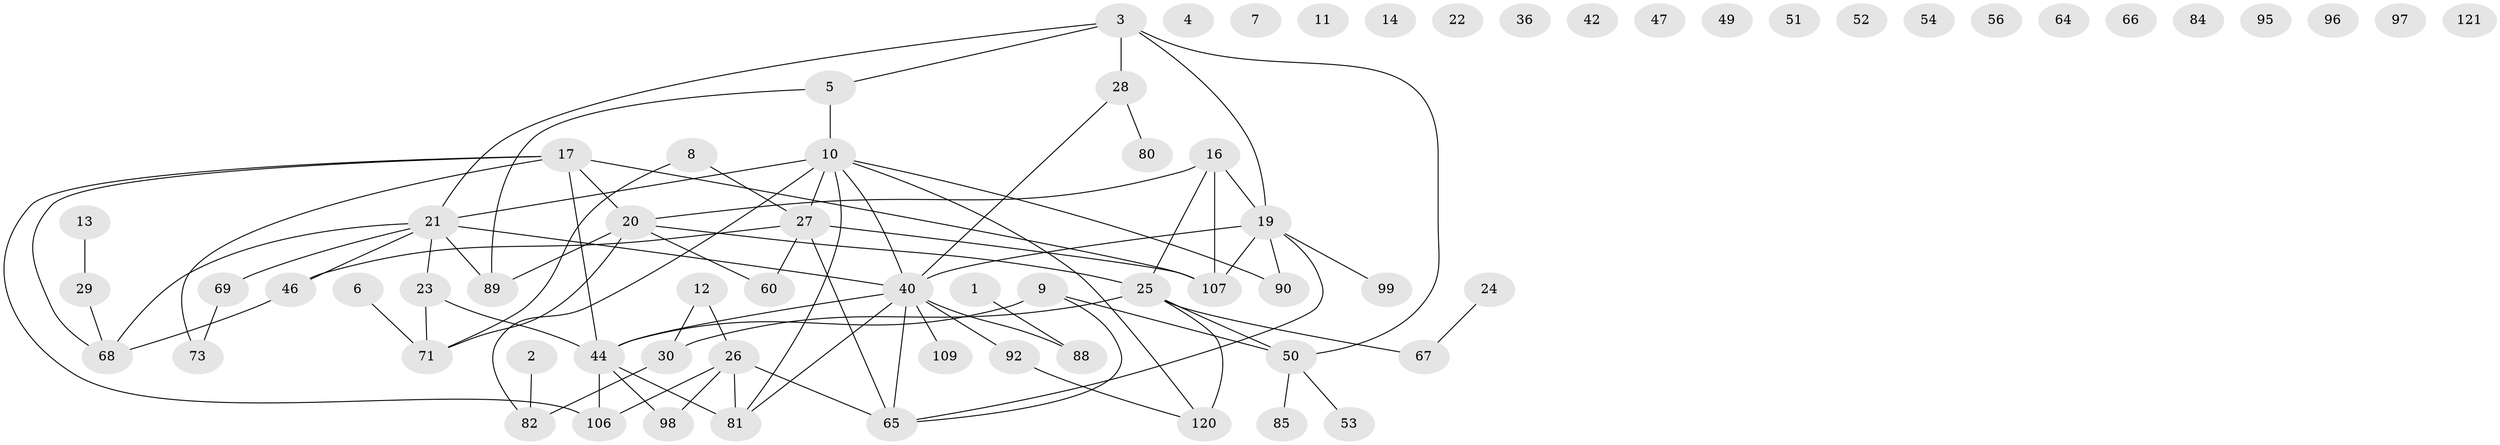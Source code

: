 // original degree distribution, {1: 0.16666666666666666, 4: 0.13768115942028986, 0: 0.13768115942028986, 2: 0.26811594202898553, 5: 0.050724637681159424, 3: 0.2318840579710145, 6: 0.007246376811594203}
// Generated by graph-tools (version 1.1) at 2025/13/03/09/25 04:13:14]
// undirected, 69 vertices, 83 edges
graph export_dot {
graph [start="1"]
  node [color=gray90,style=filled];
  1;
  2 [super="+18"];
  3 [super="+127+61+43"];
  4;
  5 [super="+75"];
  6 [super="+15"];
  7;
  8;
  9 [super="+133+103"];
  10 [super="+132+63+33"];
  11;
  12 [super="+138"];
  13 [super="+102"];
  14;
  16 [super="+117"];
  17 [super="+79"];
  19 [super="+38+45"];
  20 [super="+104+41"];
  21 [super="+83+57"];
  22 [super="+48"];
  23;
  24;
  25 [super="+113"];
  26 [super="+129+31+37"];
  27 [super="+34"];
  28 [super="+55"];
  29 [super="+111+32"];
  30;
  36;
  40 [super="+119+128"];
  42;
  44 [super="+86+108"];
  46 [super="+72"];
  47;
  49;
  50 [super="+77+74"];
  51;
  52;
  53;
  54;
  56;
  60;
  64;
  65 [super="+70"];
  66;
  67 [super="+87"];
  68 [super="+112+100"];
  69;
  71;
  73;
  80;
  81 [super="+94"];
  82 [super="+125"];
  84;
  85;
  88;
  89 [super="+114"];
  90;
  92 [super="+124"];
  95;
  96;
  97;
  98 [super="+115"];
  99;
  106;
  107;
  109;
  120 [super="+130"];
  121;
  1 -- 88;
  2 -- 82;
  3 -- 28;
  3 -- 19;
  3 -- 21;
  3 -- 5;
  3 -- 50;
  5 -- 89;
  5 -- 10;
  6 -- 71;
  8 -- 71;
  8 -- 27;
  9 -- 65;
  9 -- 50;
  9 -- 44;
  10 -- 90;
  10 -- 40;
  10 -- 21;
  10 -- 27 [weight=2];
  10 -- 120;
  10 -- 81;
  10 -- 82;
  12 -- 30;
  12 -- 26;
  13 -- 29;
  16 -- 107 [weight=2];
  16 -- 25;
  16 -- 19;
  16 -- 20;
  17 -- 73;
  17 -- 20;
  17 -- 106;
  17 -- 107;
  17 -- 68;
  17 -- 44;
  19 -- 40;
  19 -- 90;
  19 -- 99;
  19 -- 107;
  19 -- 65;
  20 -- 71;
  20 -- 25;
  20 -- 89;
  20 -- 60;
  21 -- 89;
  21 -- 40;
  21 -- 69;
  21 -- 23;
  21 -- 46;
  21 -- 68;
  23 -- 71;
  23 -- 44;
  24 -- 67;
  25 -- 67;
  25 -- 50;
  25 -- 120;
  25 -- 30;
  26 -- 106;
  26 -- 81 [weight=2];
  26 -- 98;
  26 -- 65;
  27 -- 107;
  27 -- 60;
  27 -- 65;
  27 -- 46;
  28 -- 40;
  28 -- 80;
  29 -- 68;
  30 -- 82;
  40 -- 109;
  40 -- 92;
  40 -- 88;
  40 -- 81;
  40 -- 44;
  40 -- 65;
  44 -- 81;
  44 -- 98;
  44 -- 106;
  46 -- 68;
  50 -- 53;
  50 -- 85;
  69 -- 73;
  92 -- 120;
}

